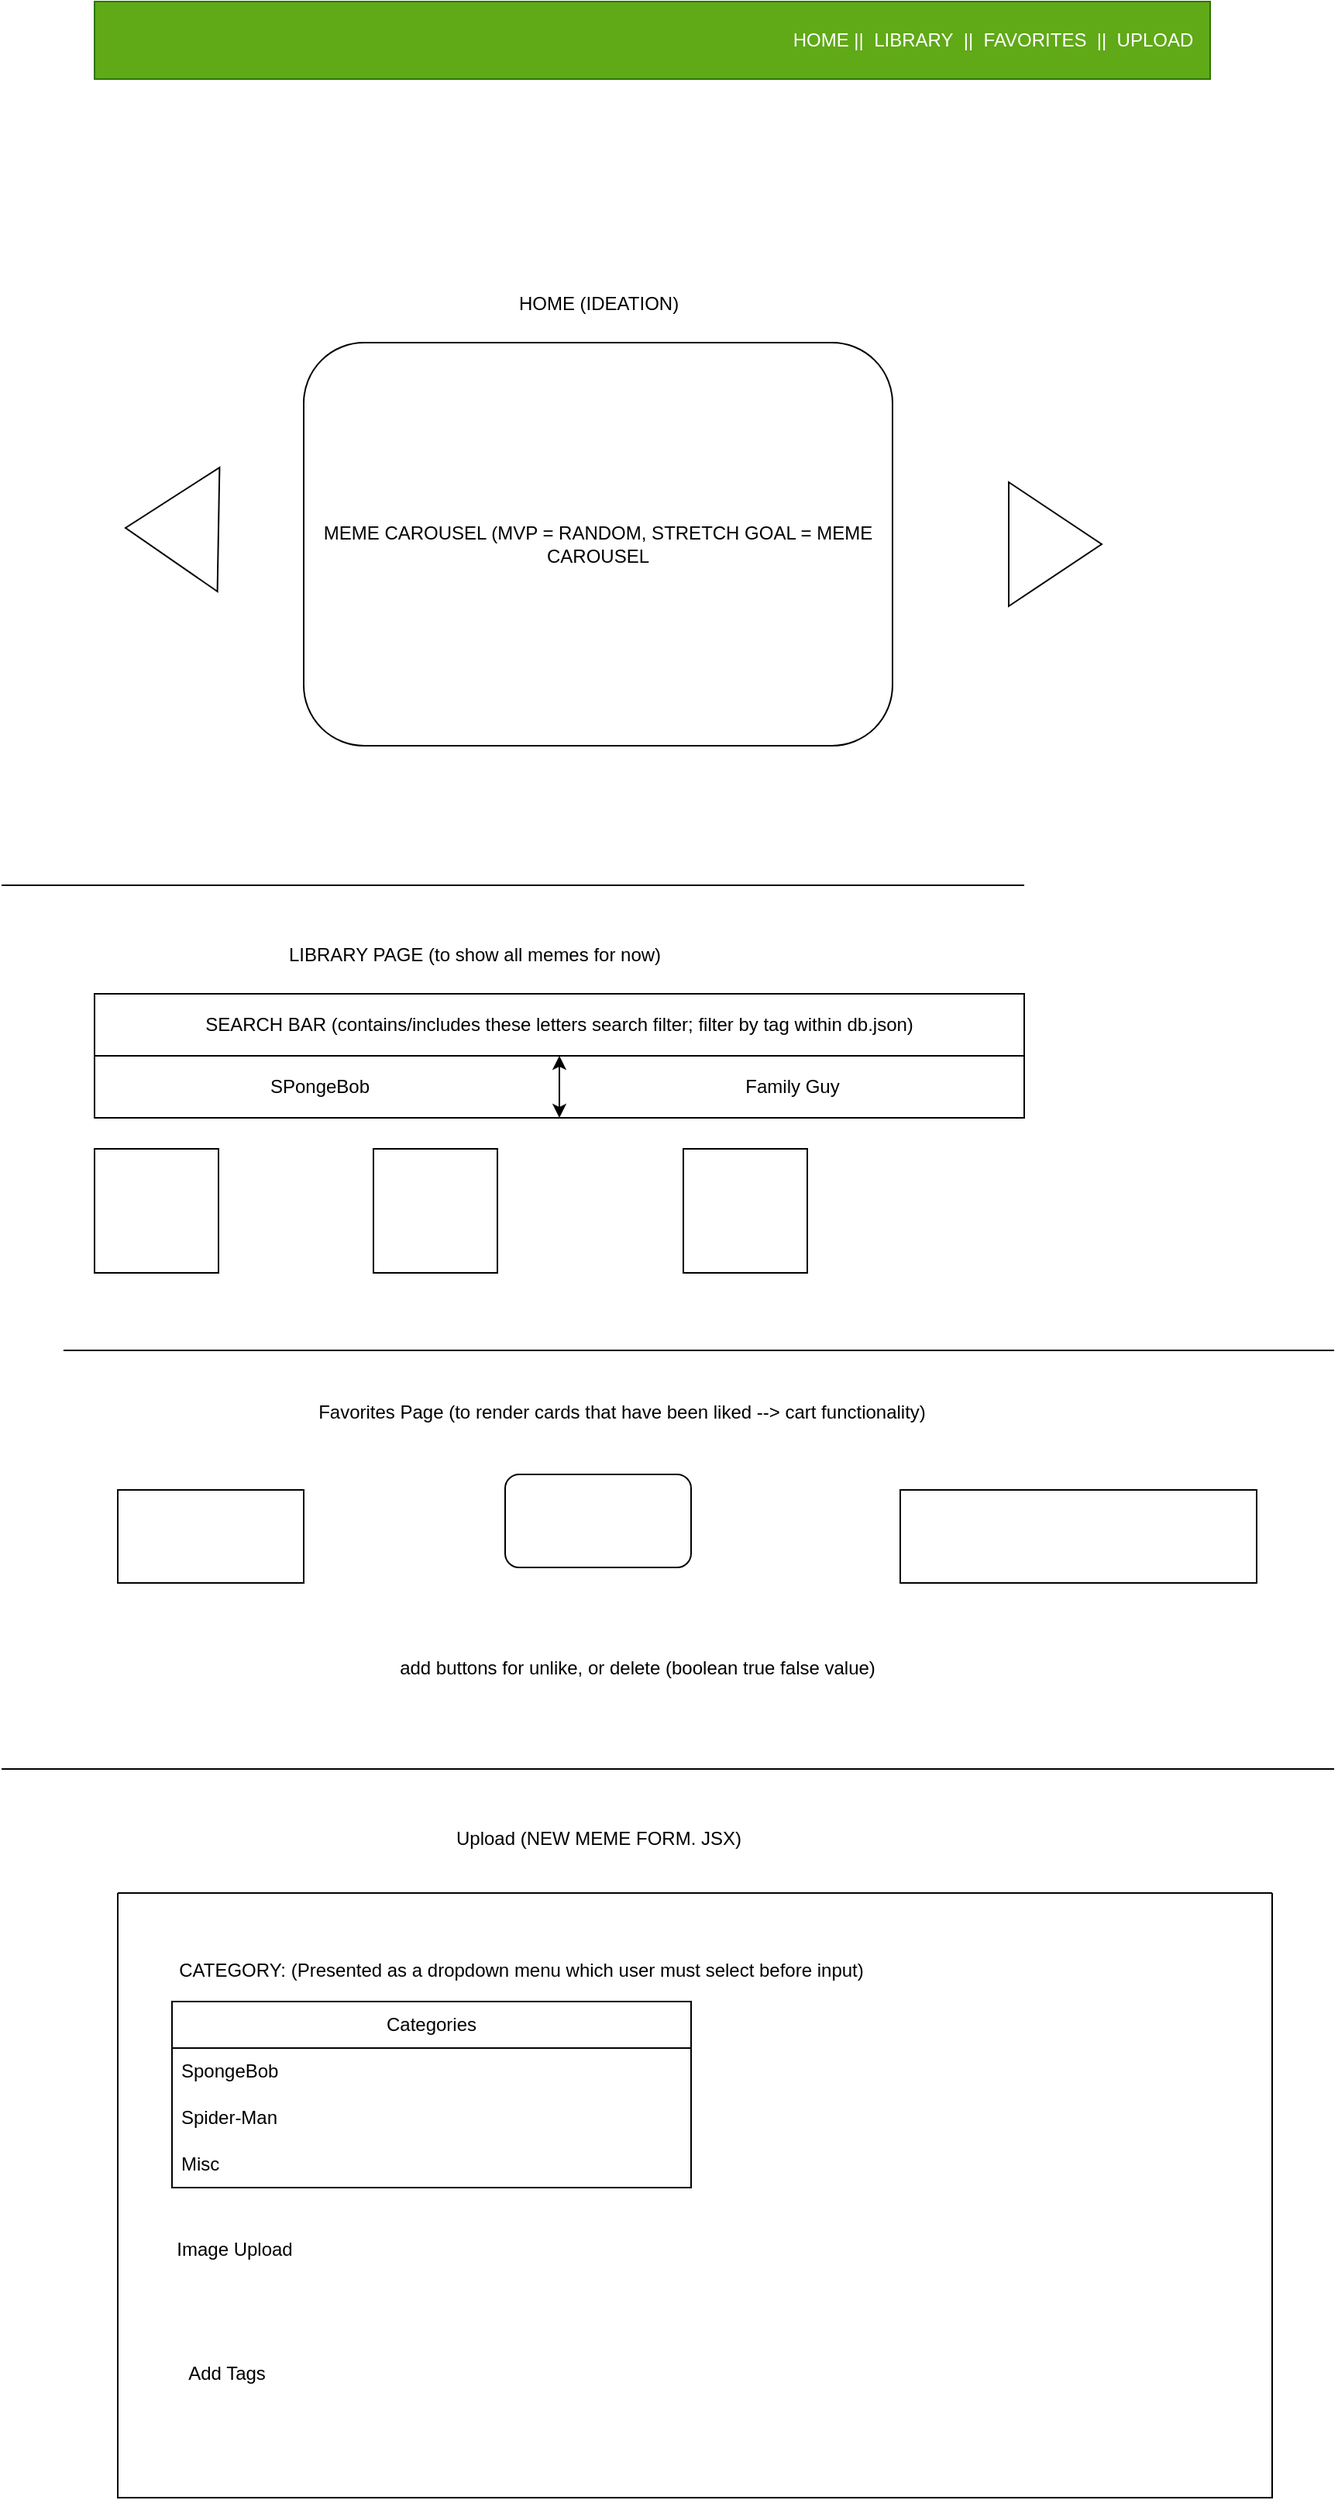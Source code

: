 <mxfile>
    <diagram id="tfxJ6N0Z4vfsp19emud4" name="Page-1">
        <mxGraphModel dx="1326" dy="851" grid="1" gridSize="10" guides="1" tooltips="1" connect="1" arrows="1" fold="1" page="1" pageScale="1" pageWidth="1100" pageHeight="1700" math="0" shadow="0">
            <root>
                <mxCell id="0"/>
                <mxCell id="1" parent="0"/>
                <mxCell id="3" value="&lt;blockquote style=&quot;margin: 0 0 0 40px; border: none; padding: 0px;&quot;&gt;&lt;blockquote style=&quot;margin: 0 0 0 40px; border: none; padding: 0px;&quot;&gt;&lt;blockquote style=&quot;margin: 0 0 0 40px; border: none; padding: 0px;&quot;&gt;&lt;blockquote style=&quot;margin: 0 0 0 40px; border: none; padding: 0px;&quot;&gt;&lt;blockquote style=&quot;margin: 0 0 0 40px; border: none; padding: 0px;&quot;&gt;&lt;blockquote style=&quot;margin: 0 0 0 40px; border: none; padding: 0px;&quot;&gt;&lt;blockquote style=&quot;margin: 0 0 0 40px; border: none; padding: 0px;&quot;&gt;&lt;blockquote style=&quot;margin: 0 0 0 40px; border: none; padding: 0px;&quot;&gt;&lt;blockquote style=&quot;margin: 0 0 0 40px; border: none; padding: 0px;&quot;&gt;&lt;blockquote style=&quot;margin: 0 0 0 40px; border: none; padding: 0px;&quot;&gt;&lt;blockquote style=&quot;margin: 0 0 0 40px; border: none; padding: 0px;&quot;&gt;HOME ||&amp;nbsp; LIBRARY&amp;nbsp; ||&amp;nbsp; FAVORITES&amp;nbsp; ||&amp;nbsp; UPLOAD&lt;/blockquote&gt;&lt;/blockquote&gt;&lt;/blockquote&gt;&lt;/blockquote&gt;&lt;/blockquote&gt;&lt;/blockquote&gt;&lt;/blockquote&gt;&lt;/blockquote&gt;&lt;/blockquote&gt;&lt;/blockquote&gt;&lt;/blockquote&gt;" style="rounded=0;whiteSpace=wrap;html=1;fillColor=#60a917;fontColor=#ffffff;strokeColor=#2D7600;" vertex="1" parent="1">
                    <mxGeometry x="100" y="50" width="720" height="50" as="geometry"/>
                </mxCell>
                <mxCell id="4" value="MEME CAROUSEL (MVP = RANDOM, STRETCH GOAL = MEME CAROUSEL" style="rounded=1;whiteSpace=wrap;html=1;" vertex="1" parent="1">
                    <mxGeometry x="235" y="270" width="380" height="260" as="geometry"/>
                </mxCell>
                <mxCell id="6" value="HOME (IDEATION)" style="text;html=1;align=center;verticalAlign=middle;resizable=0;points=[];autosize=1;strokeColor=none;fillColor=none;" vertex="1" parent="1">
                    <mxGeometry x="360" y="230" width="130" height="30" as="geometry"/>
                </mxCell>
                <mxCell id="7" value="" style="triangle;whiteSpace=wrap;html=1;" vertex="1" parent="1">
                    <mxGeometry x="690" y="360" width="60" height="80" as="geometry"/>
                </mxCell>
                <mxCell id="8" value="" style="triangle;whiteSpace=wrap;html=1;rotation=-179;" vertex="1" parent="1">
                    <mxGeometry x="120" y="350" width="60" height="80" as="geometry"/>
                </mxCell>
                <mxCell id="9" value="" style="endArrow=none;html=1;" edge="1" parent="1">
                    <mxGeometry width="50" height="50" relative="1" as="geometry">
                        <mxPoint x="40" y="620" as="sourcePoint"/>
                        <mxPoint x="700" y="620" as="targetPoint"/>
                    </mxGeometry>
                </mxCell>
                <mxCell id="10" value="LIBRARY PAGE (to show all memes for now)" style="text;html=1;align=center;verticalAlign=middle;resizable=0;points=[];autosize=1;strokeColor=none;fillColor=none;" vertex="1" parent="1">
                    <mxGeometry x="215" y="650" width="260" height="30" as="geometry"/>
                </mxCell>
                <mxCell id="11" value="SEARCH BAR (contains/includes these letters search filter; filter by tag within db.json)" style="rounded=0;whiteSpace=wrap;html=1;" vertex="1" parent="1">
                    <mxGeometry x="100" y="690" width="600" height="40" as="geometry"/>
                </mxCell>
                <mxCell id="12" value="" style="whiteSpace=wrap;html=1;aspect=fixed;" vertex="1" parent="1">
                    <mxGeometry x="480" y="790" width="80" height="80" as="geometry"/>
                </mxCell>
                <mxCell id="13" value="" style="whiteSpace=wrap;html=1;aspect=fixed;" vertex="1" parent="1">
                    <mxGeometry x="280" y="790" width="80" height="80" as="geometry"/>
                </mxCell>
                <mxCell id="14" value="" style="whiteSpace=wrap;html=1;aspect=fixed;" vertex="1" parent="1">
                    <mxGeometry x="100" y="790" width="80" height="80" as="geometry"/>
                </mxCell>
                <mxCell id="16" value="" style="rounded=0;whiteSpace=wrap;html=1;" vertex="1" parent="1">
                    <mxGeometry x="100" y="730" width="600" height="40" as="geometry"/>
                </mxCell>
                <mxCell id="17" value="" style="endArrow=classic;startArrow=classic;html=1;exitX=0.5;exitY=1;exitDx=0;exitDy=0;" edge="1" parent="1" source="11" target="16">
                    <mxGeometry width="50" height="50" relative="1" as="geometry">
                        <mxPoint x="410" y="960" as="sourcePoint"/>
                        <mxPoint x="460" y="910" as="targetPoint"/>
                        <Array as="points">
                            <mxPoint x="400" y="770"/>
                        </Array>
                    </mxGeometry>
                </mxCell>
                <mxCell id="18" value="SPongeBob&lt;br&gt;" style="text;html=1;align=center;verticalAlign=middle;resizable=0;points=[];autosize=1;strokeColor=none;fillColor=none;" vertex="1" parent="1">
                    <mxGeometry x="200" y="735" width="90" height="30" as="geometry"/>
                </mxCell>
                <mxCell id="19" value="Family Guy" style="text;html=1;align=center;verticalAlign=middle;resizable=0;points=[];autosize=1;strokeColor=none;fillColor=none;" vertex="1" parent="1">
                    <mxGeometry x="510" y="735" width="80" height="30" as="geometry"/>
                </mxCell>
                <mxCell id="20" value="" style="endArrow=none;html=1;" edge="1" parent="1">
                    <mxGeometry width="50" height="50" relative="1" as="geometry">
                        <mxPoint x="80" y="920" as="sourcePoint"/>
                        <mxPoint x="900" y="920" as="targetPoint"/>
                    </mxGeometry>
                </mxCell>
                <mxCell id="21" value="Favorites Page (to render cards that have been liked --&amp;gt; cart functionality)&lt;br&gt;" style="text;html=1;align=center;verticalAlign=middle;resizable=0;points=[];autosize=1;strokeColor=none;fillColor=none;" vertex="1" parent="1">
                    <mxGeometry x="230" y="945" width="420" height="30" as="geometry"/>
                </mxCell>
                <mxCell id="22" value="" style="rounded=0;whiteSpace=wrap;html=1;" vertex="1" parent="1">
                    <mxGeometry x="115" y="1010" width="120" height="60" as="geometry"/>
                </mxCell>
                <mxCell id="23" value="" style="rounded=1;whiteSpace=wrap;html=1;" vertex="1" parent="1">
                    <mxGeometry x="365" y="1000" width="120" height="60" as="geometry"/>
                </mxCell>
                <mxCell id="24" value="" style="rounded=0;whiteSpace=wrap;html=1;" vertex="1" parent="1">
                    <mxGeometry x="620" y="1010" width="230" height="60" as="geometry"/>
                </mxCell>
                <mxCell id="25" value="add buttons for unlike, or delete (boolean true false value)&lt;br&gt;" style="text;html=1;align=center;verticalAlign=middle;resizable=0;points=[];autosize=1;strokeColor=none;fillColor=none;" vertex="1" parent="1">
                    <mxGeometry x="285" y="1110" width="330" height="30" as="geometry"/>
                </mxCell>
                <mxCell id="26" value="" style="endArrow=none;html=1;" edge="1" parent="1">
                    <mxGeometry width="50" height="50" relative="1" as="geometry">
                        <mxPoint x="40" y="1190" as="sourcePoint"/>
                        <mxPoint x="900" y="1190" as="targetPoint"/>
                    </mxGeometry>
                </mxCell>
                <mxCell id="27" value="Upload (NEW MEME FORM. JSX)&lt;br&gt;" style="text;html=1;align=center;verticalAlign=middle;resizable=0;points=[];autosize=1;strokeColor=none;fillColor=none;" vertex="1" parent="1">
                    <mxGeometry x="320" y="1220" width="210" height="30" as="geometry"/>
                </mxCell>
                <mxCell id="28" value="" style="swimlane;startSize=0;" vertex="1" parent="1">
                    <mxGeometry x="115" y="1270" width="745" height="390" as="geometry"/>
                </mxCell>
                <mxCell id="29" value="CATEGORY: (Presented as a dropdown menu which user must select before input)&lt;br&gt;" style="text;html=1;align=center;verticalAlign=middle;resizable=0;points=[];autosize=1;strokeColor=none;fillColor=none;" vertex="1" parent="28">
                    <mxGeometry x="25" y="35" width="470" height="30" as="geometry"/>
                </mxCell>
                <mxCell id="30" value="Categories" style="swimlane;fontStyle=0;childLayout=stackLayout;horizontal=1;startSize=30;horizontalStack=0;resizeParent=1;resizeParentMax=0;resizeLast=0;collapsible=1;marginBottom=0;whiteSpace=wrap;html=1;" vertex="1" parent="28">
                    <mxGeometry x="35" y="70" width="335" height="120" as="geometry"/>
                </mxCell>
                <mxCell id="31" value="SpongeBob" style="text;strokeColor=none;fillColor=none;align=left;verticalAlign=middle;spacingLeft=4;spacingRight=4;overflow=hidden;points=[[0,0.5],[1,0.5]];portConstraint=eastwest;rotatable=0;whiteSpace=wrap;html=1;" vertex="1" parent="30">
                    <mxGeometry y="30" width="335" height="30" as="geometry"/>
                </mxCell>
                <mxCell id="32" value="Spider-Man" style="text;strokeColor=none;fillColor=none;align=left;verticalAlign=middle;spacingLeft=4;spacingRight=4;overflow=hidden;points=[[0,0.5],[1,0.5]];portConstraint=eastwest;rotatable=0;whiteSpace=wrap;html=1;" vertex="1" parent="30">
                    <mxGeometry y="60" width="335" height="30" as="geometry"/>
                </mxCell>
                <mxCell id="33" value="Misc" style="text;strokeColor=none;fillColor=none;align=left;verticalAlign=middle;spacingLeft=4;spacingRight=4;overflow=hidden;points=[[0,0.5],[1,0.5]];portConstraint=eastwest;rotatable=0;whiteSpace=wrap;html=1;" vertex="1" parent="30">
                    <mxGeometry y="90" width="335" height="30" as="geometry"/>
                </mxCell>
                <mxCell id="35" value="Add Tags" style="text;html=1;align=center;verticalAlign=middle;resizable=0;points=[];autosize=1;strokeColor=none;fillColor=none;" vertex="1" parent="28">
                    <mxGeometry x="35" y="295" width="70" height="30" as="geometry"/>
                </mxCell>
                <mxCell id="34" value="Image Upload" style="text;html=1;align=center;verticalAlign=middle;resizable=0;points=[];autosize=1;strokeColor=none;fillColor=none;" vertex="1" parent="28">
                    <mxGeometry x="25" y="215" width="100" height="30" as="geometry"/>
                </mxCell>
            </root>
        </mxGraphModel>
    </diagram>
</mxfile>